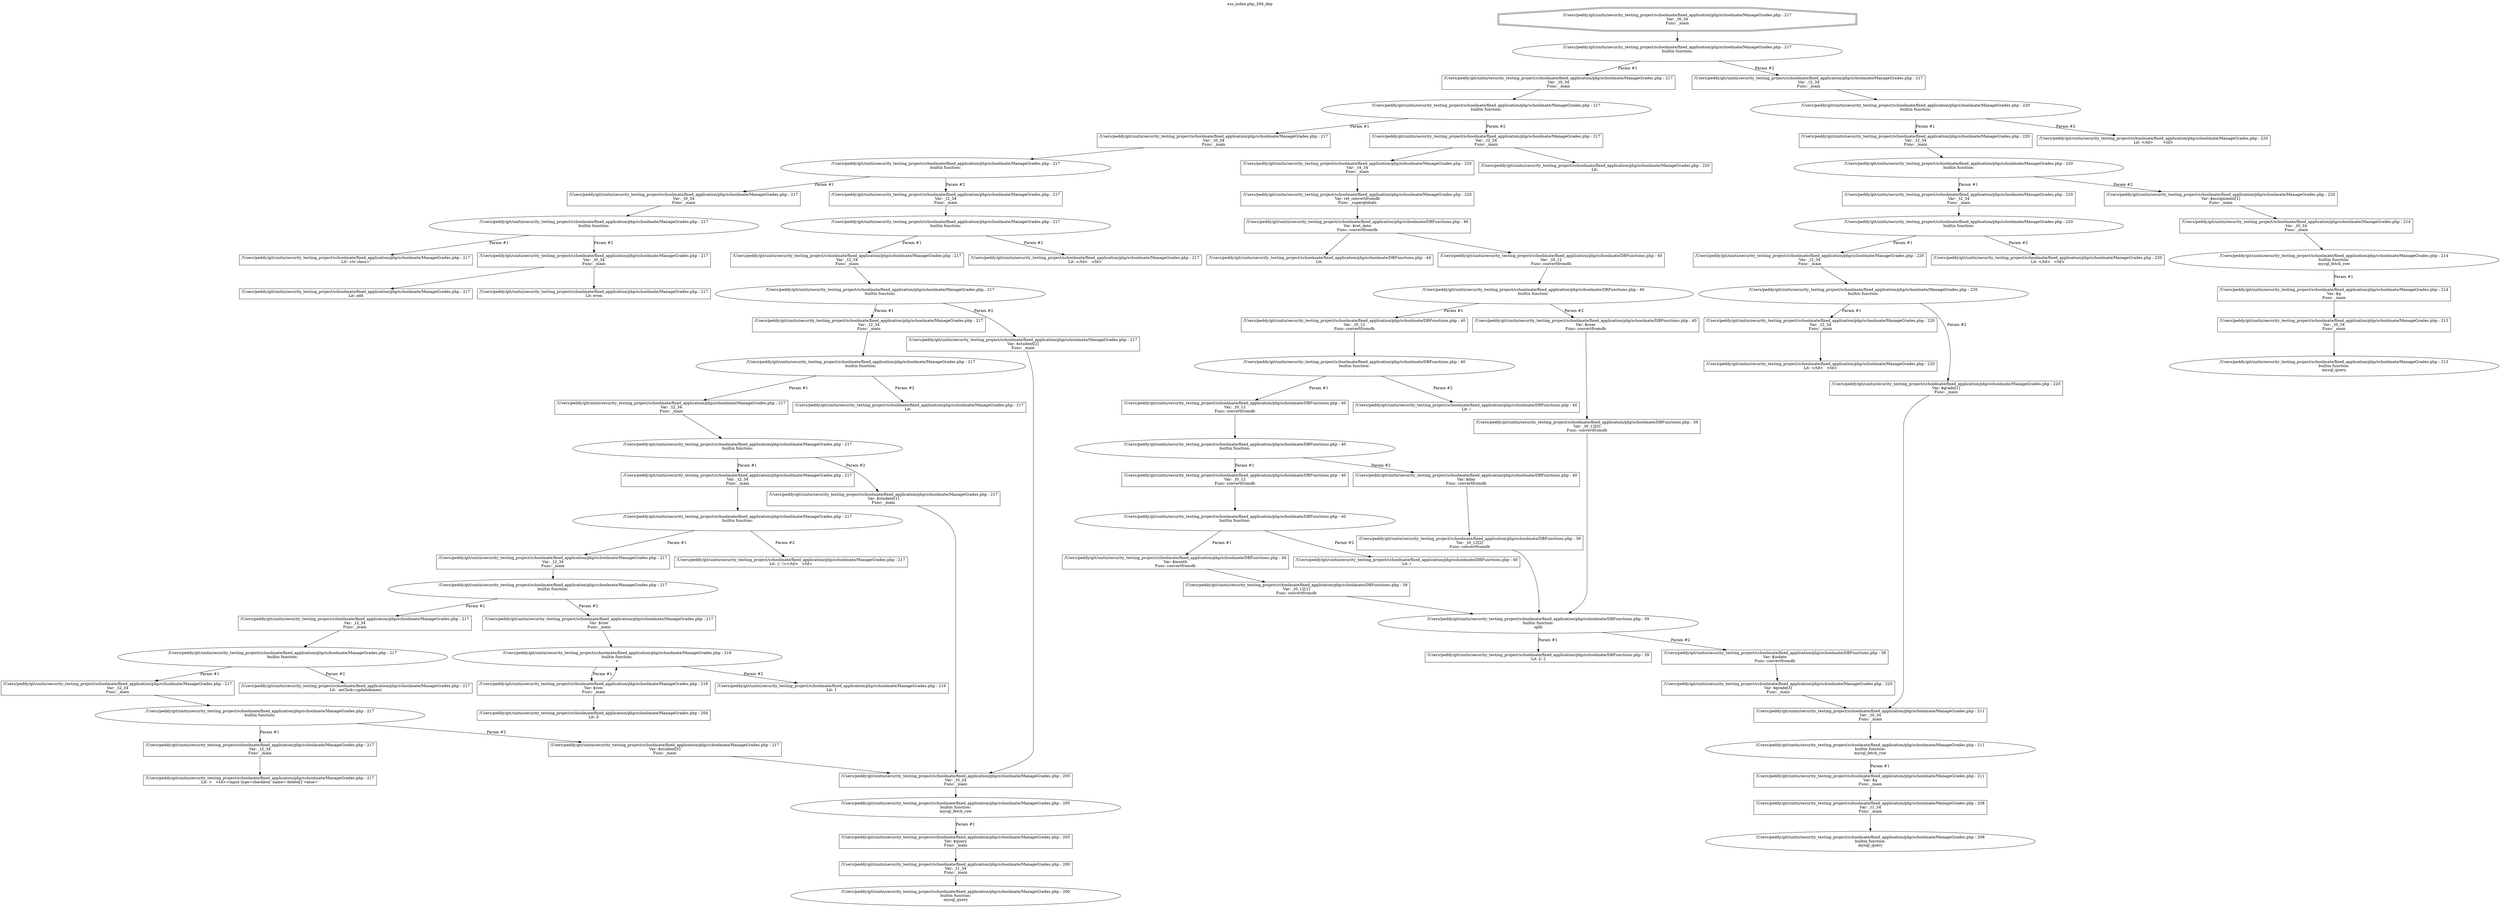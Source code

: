 digraph cfg {
  label="xss_index.php_294_dep";
  labelloc=t;
  n1 [shape=doubleoctagon, label="/Users/peddy/git/unitn/security_testing_project/schoolmate/fixed_application/php/schoolmate/ManageGrades.php : 217\nVar: _t0_34\nFunc: _main\n"];
  n2 [shape=ellipse, label="/Users/peddy/git/unitn/security_testing_project/schoolmate/fixed_application/php/schoolmate/ManageGrades.php : 217\nbuiltin function:\n.\n"];
  n3 [shape=box, label="/Users/peddy/git/unitn/security_testing_project/schoolmate/fixed_application/php/schoolmate/ManageGrades.php : 217\nVar: _t0_34\nFunc: _main\n"];
  n4 [shape=ellipse, label="/Users/peddy/git/unitn/security_testing_project/schoolmate/fixed_application/php/schoolmate/ManageGrades.php : 217\nbuiltin function:\n.\n"];
  n5 [shape=box, label="/Users/peddy/git/unitn/security_testing_project/schoolmate/fixed_application/php/schoolmate/ManageGrades.php : 217\nVar: _t0_34\nFunc: _main\n"];
  n6 [shape=ellipse, label="/Users/peddy/git/unitn/security_testing_project/schoolmate/fixed_application/php/schoolmate/ManageGrades.php : 217\nbuiltin function:\n.\n"];
  n7 [shape=box, label="/Users/peddy/git/unitn/security_testing_project/schoolmate/fixed_application/php/schoolmate/ManageGrades.php : 217\nVar: _t0_34\nFunc: _main\n"];
  n8 [shape=ellipse, label="/Users/peddy/git/unitn/security_testing_project/schoolmate/fixed_application/php/schoolmate/ManageGrades.php : 217\nbuiltin function:\n.\n"];
  n9 [shape=box, label="/Users/peddy/git/unitn/security_testing_project/schoolmate/fixed_application/php/schoolmate/ManageGrades.php : 217\nLit: <tr class='\n"];
  n10 [shape=box, label="/Users/peddy/git/unitn/security_testing_project/schoolmate/fixed_application/php/schoolmate/ManageGrades.php : 217\nVar: _t0_34\nFunc: _main\n"];
  n11 [shape=box, label="/Users/peddy/git/unitn/security_testing_project/schoolmate/fixed_application/php/schoolmate/ManageGrades.php : 217\nLit: odd\n"];
  n12 [shape=box, label="/Users/peddy/git/unitn/security_testing_project/schoolmate/fixed_application/php/schoolmate/ManageGrades.php : 217\nLit: even\n"];
  n13 [shape=box, label="/Users/peddy/git/unitn/security_testing_project/schoolmate/fixed_application/php/schoolmate/ManageGrades.php : 217\nVar: _t2_34\nFunc: _main\n"];
  n14 [shape=ellipse, label="/Users/peddy/git/unitn/security_testing_project/schoolmate/fixed_application/php/schoolmate/ManageGrades.php : 217\nbuiltin function:\n.\n"];
  n15 [shape=box, label="/Users/peddy/git/unitn/security_testing_project/schoolmate/fixed_application/php/schoolmate/ManageGrades.php : 217\nVar: _t2_34\nFunc: _main\n"];
  n16 [shape=ellipse, label="/Users/peddy/git/unitn/security_testing_project/schoolmate/fixed_application/php/schoolmate/ManageGrades.php : 217\nbuiltin function:\n.\n"];
  n17 [shape=box, label="/Users/peddy/git/unitn/security_testing_project/schoolmate/fixed_application/php/schoolmate/ManageGrades.php : 217\nVar: _t2_34\nFunc: _main\n"];
  n18 [shape=ellipse, label="/Users/peddy/git/unitn/security_testing_project/schoolmate/fixed_application/php/schoolmate/ManageGrades.php : 217\nbuiltin function:\n.\n"];
  n19 [shape=box, label="/Users/peddy/git/unitn/security_testing_project/schoolmate/fixed_application/php/schoolmate/ManageGrades.php : 217\nVar: _t2_34\nFunc: _main\n"];
  n20 [shape=ellipse, label="/Users/peddy/git/unitn/security_testing_project/schoolmate/fixed_application/php/schoolmate/ManageGrades.php : 217\nbuiltin function:\n.\n"];
  n21 [shape=box, label="/Users/peddy/git/unitn/security_testing_project/schoolmate/fixed_application/php/schoolmate/ManageGrades.php : 217\nVar: _t2_34\nFunc: _main\n"];
  n22 [shape=ellipse, label="/Users/peddy/git/unitn/security_testing_project/schoolmate/fixed_application/php/schoolmate/ManageGrades.php : 217\nbuiltin function:\n.\n"];
  n23 [shape=box, label="/Users/peddy/git/unitn/security_testing_project/schoolmate/fixed_application/php/schoolmate/ManageGrades.php : 217\nVar: _t2_34\nFunc: _main\n"];
  n24 [shape=ellipse, label="/Users/peddy/git/unitn/security_testing_project/schoolmate/fixed_application/php/schoolmate/ManageGrades.php : 217\nbuiltin function:\n.\n"];
  n25 [shape=box, label="/Users/peddy/git/unitn/security_testing_project/schoolmate/fixed_application/php/schoolmate/ManageGrades.php : 217\nVar: _t2_34\nFunc: _main\n"];
  n26 [shape=ellipse, label="/Users/peddy/git/unitn/security_testing_project/schoolmate/fixed_application/php/schoolmate/ManageGrades.php : 217\nbuiltin function:\n.\n"];
  n27 [shape=box, label="/Users/peddy/git/unitn/security_testing_project/schoolmate/fixed_application/php/schoolmate/ManageGrades.php : 217\nVar: _t2_34\nFunc: _main\n"];
  n28 [shape=ellipse, label="/Users/peddy/git/unitn/security_testing_project/schoolmate/fixed_application/php/schoolmate/ManageGrades.php : 217\nbuiltin function:\n.\n"];
  n29 [shape=box, label="/Users/peddy/git/unitn/security_testing_project/schoolmate/fixed_application/php/schoolmate/ManageGrades.php : 217\nVar: _t2_34\nFunc: _main\n"];
  n30 [shape=box, label="/Users/peddy/git/unitn/security_testing_project/schoolmate/fixed_application/php/schoolmate/ManageGrades.php : 217\nLit: >   <td><input type=checkbox' name='delete[]' value='\n"];
  n31 [shape=box, label="/Users/peddy/git/unitn/security_testing_project/schoolmate/fixed_application/php/schoolmate/ManageGrades.php : 217\nVar: $student[0]\nFunc: _main\n"];
  n32 [shape=box, label="/Users/peddy/git/unitn/security_testing_project/schoolmate/fixed_application/php/schoolmate/ManageGrades.php : 205\nVar: _t0_34\nFunc: _main\n"];
  n33 [shape=ellipse, label="/Users/peddy/git/unitn/security_testing_project/schoolmate/fixed_application/php/schoolmate/ManageGrades.php : 205\nbuiltin function:\nmysql_fetch_row\n"];
  n34 [shape=box, label="/Users/peddy/git/unitn/security_testing_project/schoolmate/fixed_application/php/schoolmate/ManageGrades.php : 205\nVar: $query\nFunc: _main\n"];
  n35 [shape=box, label="/Users/peddy/git/unitn/security_testing_project/schoolmate/fixed_application/php/schoolmate/ManageGrades.php : 200\nVar: _t1_34\nFunc: _main\n"];
  n36 [shape=ellipse, label="/Users/peddy/git/unitn/security_testing_project/schoolmate/fixed_application/php/schoolmate/ManageGrades.php : 200\nbuiltin function:\nmysql_query\n"];
  n37 [shape=box, label="/Users/peddy/git/unitn/security_testing_project/schoolmate/fixed_application/php/schoolmate/ManageGrades.php : 217\nLit:  onClick=updateboxes(\n"];
  n38 [shape=box, label="/Users/peddy/git/unitn/security_testing_project/schoolmate/fixed_application/php/schoolmate/ManageGrades.php : 217\nVar: $row\nFunc: _main\n"];
  n39 [shape=ellipse, label="/Users/peddy/git/unitn/security_testing_project/schoolmate/fixed_application/php/schoolmate/ManageGrades.php : 216\nbuiltin function:\n+\n"];
  n40 [shape=box, label="/Users/peddy/git/unitn/security_testing_project/schoolmate/fixed_application/php/schoolmate/ManageGrades.php : 216\nVar: $row\nFunc: _main\n"];
  n41 [shape=box, label="/Users/peddy/git/unitn/security_testing_project/schoolmate/fixed_application/php/schoolmate/ManageGrades.php : 204\nLit: 0\n"];
  n42 [shape=box, label="/Users/peddy/git/unitn/security_testing_project/schoolmate/fixed_application/php/schoolmate/ManageGrades.php : 216\nLit: 1\n"];
  n43 [shape=box, label="/Users/peddy/git/unitn/security_testing_project/schoolmate/fixed_application/php/schoolmate/ManageGrades.php : 217\nLit: );' /></td>   <td>\n"];
  n44 [shape=box, label="/Users/peddy/git/unitn/security_testing_project/schoolmate/fixed_application/php/schoolmate/ManageGrades.php : 217\nVar: $student[1]\nFunc: _main\n"];
  n45 [shape=box, label="/Users/peddy/git/unitn/security_testing_project/schoolmate/fixed_application/php/schoolmate/ManageGrades.php : 217\nLit:  \n"];
  n46 [shape=box, label="/Users/peddy/git/unitn/security_testing_project/schoolmate/fixed_application/php/schoolmate/ManageGrades.php : 217\nVar: $student[2]\nFunc: _main\n"];
  n47 [shape=box, label="/Users/peddy/git/unitn/security_testing_project/schoolmate/fixed_application/php/schoolmate/ManageGrades.php : 217\nLit: </td>   <td>\n"];
  n48 [shape=box, label="/Users/peddy/git/unitn/security_testing_project/schoolmate/fixed_application/php/schoolmate/ManageGrades.php : 217\nVar: _t2_34\nFunc: _main\n"];
  n49 [shape=box, label="/Users/peddy/git/unitn/security_testing_project/schoolmate/fixed_application/php/schoolmate/ManageGrades.php : 220\nVar: _t4_34\nFunc: _main\n"];
  n50 [shape=box, label="/Users/peddy/git/unitn/security_testing_project/schoolmate/fixed_application/php/schoolmate/ManageGrades.php : 220\nVar: ret_convertfromdb\nFunc: _superglobals\n"];
  n51 [shape=box, label="/Users/peddy/git/unitn/security_testing_project/schoolmate/fixed_application/php/schoolmate/DBFunctions.php : 46\nVar: $ret_date\nFunc: convertfromdb\n"];
  n52 [shape=box, label="/Users/peddy/git/unitn/security_testing_project/schoolmate/fixed_application/php/schoolmate/DBFunctions.php : 44\nLit: \n"];
  n53 [shape=box, label="/Users/peddy/git/unitn/security_testing_project/schoolmate/fixed_application/php/schoolmate/DBFunctions.php : 40\nVar: _t0_12\nFunc: convertfromdb\n"];
  n54 [shape=ellipse, label="/Users/peddy/git/unitn/security_testing_project/schoolmate/fixed_application/php/schoolmate/DBFunctions.php : 40\nbuiltin function:\n.\n"];
  n55 [shape=box, label="/Users/peddy/git/unitn/security_testing_project/schoolmate/fixed_application/php/schoolmate/DBFunctions.php : 40\nVar: _t0_12\nFunc: convertfromdb\n"];
  n56 [shape=ellipse, label="/Users/peddy/git/unitn/security_testing_project/schoolmate/fixed_application/php/schoolmate/DBFunctions.php : 40\nbuiltin function:\n.\n"];
  n57 [shape=box, label="/Users/peddy/git/unitn/security_testing_project/schoolmate/fixed_application/php/schoolmate/DBFunctions.php : 40\nVar: _t0_12\nFunc: convertfromdb\n"];
  n58 [shape=ellipse, label="/Users/peddy/git/unitn/security_testing_project/schoolmate/fixed_application/php/schoolmate/DBFunctions.php : 40\nbuiltin function:\n.\n"];
  n59 [shape=box, label="/Users/peddy/git/unitn/security_testing_project/schoolmate/fixed_application/php/schoolmate/DBFunctions.php : 40\nVar: _t0_12\nFunc: convertfromdb\n"];
  n60 [shape=ellipse, label="/Users/peddy/git/unitn/security_testing_project/schoolmate/fixed_application/php/schoolmate/DBFunctions.php : 40\nbuiltin function:\n.\n"];
  n61 [shape=box, label="/Users/peddy/git/unitn/security_testing_project/schoolmate/fixed_application/php/schoolmate/DBFunctions.php : 40\nVar: $month\nFunc: convertfromdb\n"];
  n62 [shape=box, label="/Users/peddy/git/unitn/security_testing_project/schoolmate/fixed_application/php/schoolmate/DBFunctions.php : 39\nVar: _t0_12[1]\nFunc: convertfromdb\n"];
  n63 [shape=ellipse, label="/Users/peddy/git/unitn/security_testing_project/schoolmate/fixed_application/php/schoolmate/DBFunctions.php : 39\nbuiltin function:\nsplit\n"];
  n64 [shape=box, label="/Users/peddy/git/unitn/security_testing_project/schoolmate/fixed_application/php/schoolmate/DBFunctions.php : 39\nLit: [/.-]\n"];
  n65 [shape=box, label="/Users/peddy/git/unitn/security_testing_project/schoolmate/fixed_application/php/schoolmate/DBFunctions.php : 39\nVar: $indate\nFunc: convertfromdb\n"];
  n66 [shape=box, label="/Users/peddy/git/unitn/security_testing_project/schoolmate/fixed_application/php/schoolmate/ManageGrades.php : 220\nVar: $grade[3]\nFunc: _main\n"];
  n67 [shape=box, label="/Users/peddy/git/unitn/security_testing_project/schoolmate/fixed_application/php/schoolmate/ManageGrades.php : 211\nVar: _t0_34\nFunc: _main\n"];
  n68 [shape=ellipse, label="/Users/peddy/git/unitn/security_testing_project/schoolmate/fixed_application/php/schoolmate/ManageGrades.php : 211\nbuiltin function:\nmysql_fetch_row\n"];
  n69 [shape=box, label="/Users/peddy/git/unitn/security_testing_project/schoolmate/fixed_application/php/schoolmate/ManageGrades.php : 211\nVar: $q\nFunc: _main\n"];
  n70 [shape=box, label="/Users/peddy/git/unitn/security_testing_project/schoolmate/fixed_application/php/schoolmate/ManageGrades.php : 208\nVar: _t1_34\nFunc: _main\n"];
  n71 [shape=ellipse, label="/Users/peddy/git/unitn/security_testing_project/schoolmate/fixed_application/php/schoolmate/ManageGrades.php : 208\nbuiltin function:\nmysql_query\n"];
  n72 [shape=box, label="/Users/peddy/git/unitn/security_testing_project/schoolmate/fixed_application/php/schoolmate/DBFunctions.php : 40\nLit: /\n"];
  n73 [shape=box, label="/Users/peddy/git/unitn/security_testing_project/schoolmate/fixed_application/php/schoolmate/DBFunctions.php : 40\nVar: $day\nFunc: convertfromdb\n"];
  n74 [shape=box, label="/Users/peddy/git/unitn/security_testing_project/schoolmate/fixed_application/php/schoolmate/DBFunctions.php : 39\nVar: _t0_12[2]\nFunc: convertfromdb\n"];
  n75 [shape=box, label="/Users/peddy/git/unitn/security_testing_project/schoolmate/fixed_application/php/schoolmate/DBFunctions.php : 40\nLit: /\n"];
  n76 [shape=box, label="/Users/peddy/git/unitn/security_testing_project/schoolmate/fixed_application/php/schoolmate/DBFunctions.php : 40\nVar: $year\nFunc: convertfromdb\n"];
  n77 [shape=box, label="/Users/peddy/git/unitn/security_testing_project/schoolmate/fixed_application/php/schoolmate/DBFunctions.php : 39\nVar: _t0_12[0]\nFunc: convertfromdb\n"];
  n78 [shape=box, label="/Users/peddy/git/unitn/security_testing_project/schoolmate/fixed_application/php/schoolmate/ManageGrades.php : 220\nLit: \n"];
  n79 [shape=box, label="/Users/peddy/git/unitn/security_testing_project/schoolmate/fixed_application/php/schoolmate/ManageGrades.php : 217\nVar: _t2_34\nFunc: _main\n"];
  n80 [shape=ellipse, label="/Users/peddy/git/unitn/security_testing_project/schoolmate/fixed_application/php/schoolmate/ManageGrades.php : 220\nbuiltin function:\n.\n"];
  n81 [shape=box, label="/Users/peddy/git/unitn/security_testing_project/schoolmate/fixed_application/php/schoolmate/ManageGrades.php : 220\nVar: _t2_34\nFunc: _main\n"];
  n82 [shape=ellipse, label="/Users/peddy/git/unitn/security_testing_project/schoolmate/fixed_application/php/schoolmate/ManageGrades.php : 220\nbuiltin function:\n.\n"];
  n83 [shape=box, label="/Users/peddy/git/unitn/security_testing_project/schoolmate/fixed_application/php/schoolmate/ManageGrades.php : 220\nVar: _t2_34\nFunc: _main\n"];
  n84 [shape=ellipse, label="/Users/peddy/git/unitn/security_testing_project/schoolmate/fixed_application/php/schoolmate/ManageGrades.php : 220\nbuiltin function:\n.\n"];
  n85 [shape=box, label="/Users/peddy/git/unitn/security_testing_project/schoolmate/fixed_application/php/schoolmate/ManageGrades.php : 220\nVar: _t2_34\nFunc: _main\n"];
  n86 [shape=ellipse, label="/Users/peddy/git/unitn/security_testing_project/schoolmate/fixed_application/php/schoolmate/ManageGrades.php : 220\nbuiltin function:\n.\n"];
  n87 [shape=box, label="/Users/peddy/git/unitn/security_testing_project/schoolmate/fixed_application/php/schoolmate/ManageGrades.php : 220\nVar: _t2_34\nFunc: _main\n"];
  n88 [shape=box, label="/Users/peddy/git/unitn/security_testing_project/schoolmate/fixed_application/php/schoolmate/ManageGrades.php : 220\nLit: </td>   <td>\n"];
  n89 [shape=box, label="/Users/peddy/git/unitn/security_testing_project/schoolmate/fixed_application/php/schoolmate/ManageGrades.php : 220\nVar: $grade[1]\nFunc: _main\n"];
  n90 [shape=box, label="/Users/peddy/git/unitn/security_testing_project/schoolmate/fixed_application/php/schoolmate/ManageGrades.php : 220\nLit: </td>   <td>\n"];
  n91 [shape=box, label="/Users/peddy/git/unitn/security_testing_project/schoolmate/fixed_application/php/schoolmate/ManageGrades.php : 220\nVar: $assignment[1]\nFunc: _main\n"];
  n92 [shape=box, label="/Users/peddy/git/unitn/security_testing_project/schoolmate/fixed_application/php/schoolmate/ManageGrades.php : 214\nVar: _t0_34\nFunc: _main\n"];
  n93 [shape=ellipse, label="/Users/peddy/git/unitn/security_testing_project/schoolmate/fixed_application/php/schoolmate/ManageGrades.php : 214\nbuiltin function:\nmysql_fetch_row\n"];
  n94 [shape=box, label="/Users/peddy/git/unitn/security_testing_project/schoolmate/fixed_application/php/schoolmate/ManageGrades.php : 214\nVar: $q\nFunc: _main\n"];
  n95 [shape=box, label="/Users/peddy/git/unitn/security_testing_project/schoolmate/fixed_application/php/schoolmate/ManageGrades.php : 213\nVar: _t0_34\nFunc: _main\n"];
  n96 [shape=ellipse, label="/Users/peddy/git/unitn/security_testing_project/schoolmate/fixed_application/php/schoolmate/ManageGrades.php : 213\nbuiltin function:\nmysql_query\n"];
  n97 [shape=box, label="/Users/peddy/git/unitn/security_testing_project/schoolmate/fixed_application/php/schoolmate/ManageGrades.php : 220\nLit: </td>	<td>\n"];
  n1 -> n2;
  n3 -> n4;
  n5 -> n6;
  n7 -> n8;
  n8 -> n9[label="Param #1"];
  n8 -> n10[label="Param #2"];
  n10 -> n11;
  n10 -> n12;
  n6 -> n7[label="Param #1"];
  n6 -> n13[label="Param #2"];
  n13 -> n14;
  n15 -> n16;
  n17 -> n18;
  n19 -> n20;
  n21 -> n22;
  n23 -> n24;
  n25 -> n26;
  n27 -> n28;
  n29 -> n30;
  n28 -> n29[label="Param #1"];
  n28 -> n31[label="Param #2"];
  n32 -> n33;
  n35 -> n36;
  n34 -> n35;
  n33 -> n34[label="Param #1"];
  n31 -> n32;
  n26 -> n27[label="Param #1"];
  n26 -> n37[label="Param #2"];
  n24 -> n25[label="Param #1"];
  n24 -> n38[label="Param #2"];
  n38 -> n39;
  n40 -> n41;
  n40 -> n39;
  n39 -> n40[label="Param #1"];
  n39 -> n42[label="Param #2"];
  n22 -> n23[label="Param #1"];
  n22 -> n43[label="Param #2"];
  n20 -> n21[label="Param #1"];
  n20 -> n44[label="Param #2"];
  n44 -> n32;
  n18 -> n19[label="Param #1"];
  n18 -> n45[label="Param #2"];
  n16 -> n17[label="Param #1"];
  n16 -> n46[label="Param #2"];
  n46 -> n32;
  n14 -> n15[label="Param #1"];
  n14 -> n47[label="Param #2"];
  n4 -> n5[label="Param #1"];
  n4 -> n48[label="Param #2"];
  n51 -> n52;
  n51 -> n53;
  n53 -> n54;
  n55 -> n56;
  n57 -> n58;
  n59 -> n60;
  n62 -> n63;
  n63 -> n64[label="Param #1"];
  n63 -> n65[label="Param #2"];
  n67 -> n68;
  n70 -> n71;
  n69 -> n70;
  n68 -> n69[label="Param #1"];
  n66 -> n67;
  n65 -> n66;
  n61 -> n62;
  n60 -> n61[label="Param #1"];
  n60 -> n72[label="Param #2"];
  n58 -> n59[label="Param #1"];
  n58 -> n73[label="Param #2"];
  n74 -> n63;
  n73 -> n74;
  n56 -> n57[label="Param #1"];
  n56 -> n75[label="Param #2"];
  n54 -> n55[label="Param #1"];
  n54 -> n76[label="Param #2"];
  n77 -> n63;
  n76 -> n77;
  n50 -> n51;
  n49 -> n50;
  n48 -> n49;
  n48 -> n78;
  n2 -> n3[label="Param #1"];
  n2 -> n79[label="Param #2"];
  n79 -> n80;
  n81 -> n82;
  n83 -> n84;
  n85 -> n86;
  n87 -> n88;
  n86 -> n87[label="Param #1"];
  n86 -> n89[label="Param #2"];
  n89 -> n67;
  n84 -> n85[label="Param #1"];
  n84 -> n90[label="Param #2"];
  n82 -> n83[label="Param #1"];
  n82 -> n91[label="Param #2"];
  n92 -> n93;
  n95 -> n96;
  n94 -> n95;
  n93 -> n94[label="Param #1"];
  n91 -> n92;
  n80 -> n81[label="Param #1"];
  n80 -> n97[label="Param #2"];
}
